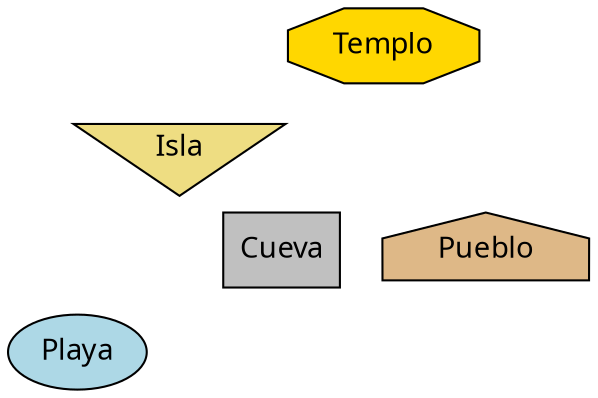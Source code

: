 digraph G {
node [style=filled fontname="Noto Color Emoji"];
graph [layout=neato, splines=true, overlap=false];
Playa[label="Playa", shape=ellipse, fillcolor= lightblue, pos="0,0!"];Pueblo[label="Pueblo", shape=house, fillcolor= burlywood, pos="4,1!"];Cueva[label="Cueva", shape=box, fillcolor= gray, pos="2,1!"];Isla[label="Isla", shape=invtriangle, fillcolor= lightgoldenrod, pos="1,2!"];Templo[label="Templo", shape=octagon, fillcolor= gold, pos="3,3!"];}